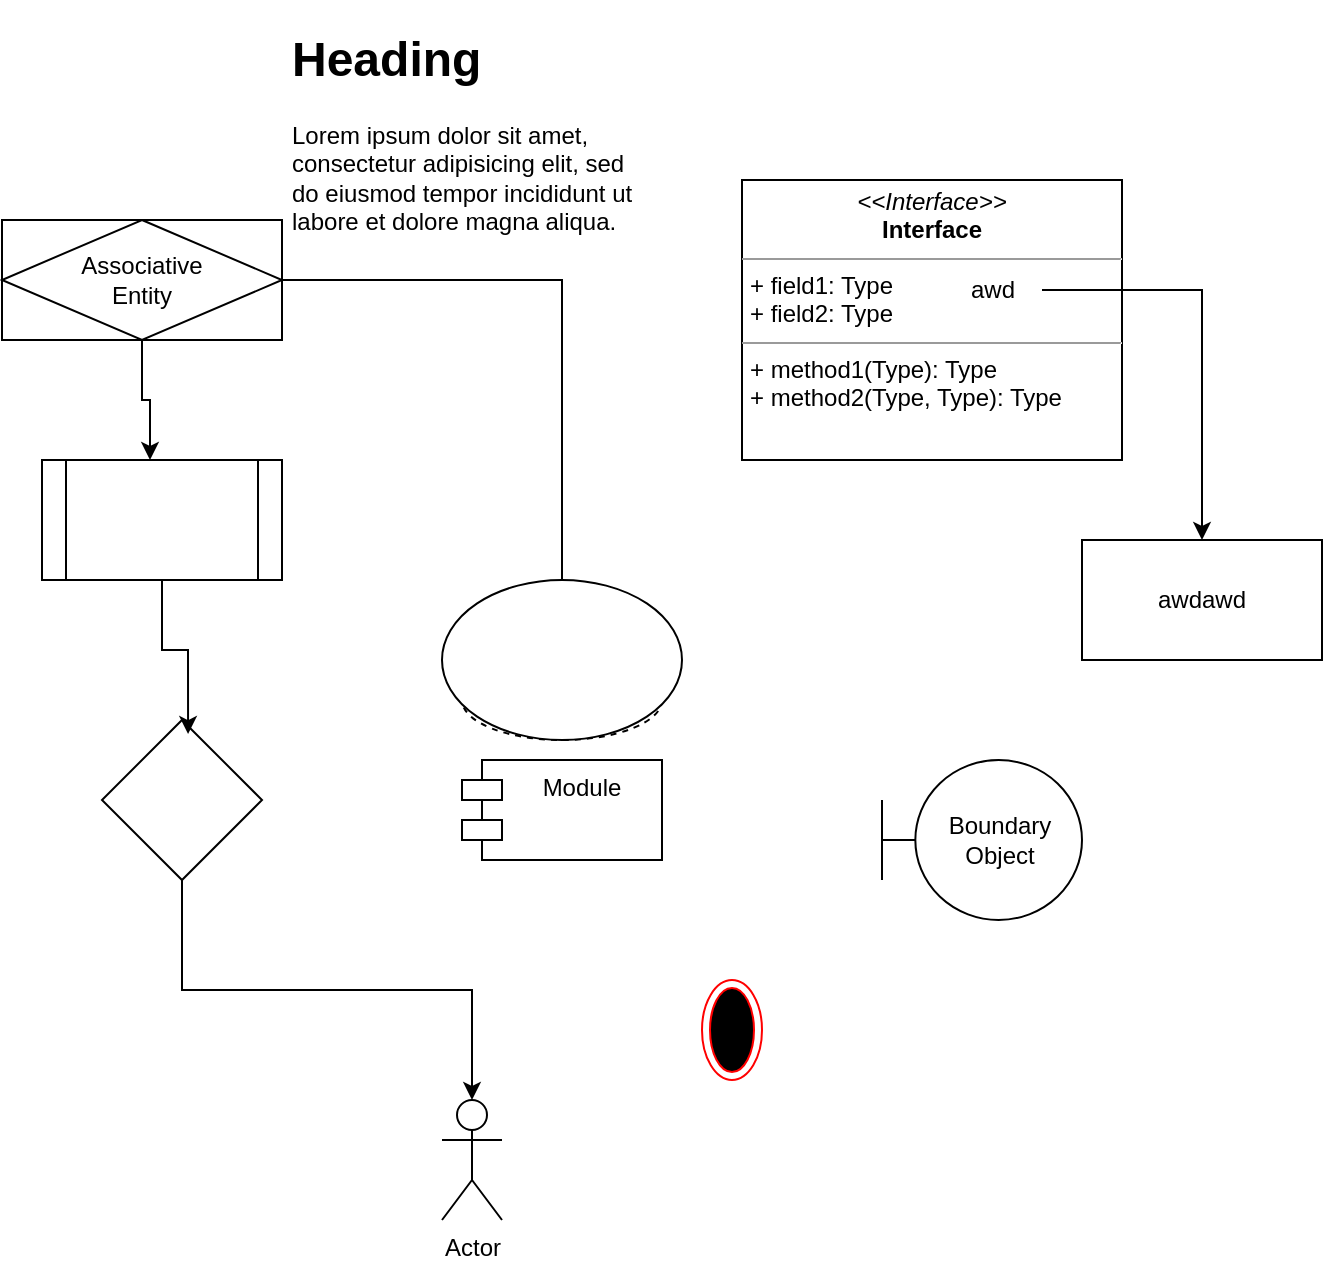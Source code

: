 <mxfile version="22.1.11" type="github">
  <diagram name="第 1 页" id="3JIc8dy5aZu-XoGQvfik">
    <mxGraphModel dx="1194" dy="1834" grid="1" gridSize="10" guides="1" tooltips="1" connect="1" arrows="1" fold="1" page="1" pageScale="1" pageWidth="827" pageHeight="1169" math="0" shadow="0">
      <root>
        <mxCell id="0" />
        <mxCell id="1" parent="0" />
        <mxCell id="5Hhgkj8GtPOUE0QWpRWp-1" value="Attribute" style="ellipse;whiteSpace=wrap;html=1;align=center;dashed=1;" parent="1" vertex="1">
          <mxGeometry x="360" y="320" width="100" height="40" as="geometry" />
        </mxCell>
        <mxCell id="5Hhgkj8GtPOUE0QWpRWp-3" style="edgeStyle=orthogonalEdgeStyle;rounded=0;orthogonalLoop=1;jettySize=auto;html=1;entryX=0.5;entryY=0;entryDx=0;entryDy=0;" parent="1" source="5Hhgkj8GtPOUE0QWpRWp-2" target="5Hhgkj8GtPOUE0QWpRWp-1" edge="1">
          <mxGeometry relative="1" as="geometry" />
        </mxCell>
        <mxCell id="5Hhgkj8GtPOUE0QWpRWp-2" value="Associative&#xa;Entity" style="shape=associativeEntity;whiteSpace=wrap;html=1;align=center;" parent="1" vertex="1">
          <mxGeometry x="130" y="100" width="140" height="60" as="geometry" />
        </mxCell>
        <mxCell id="-tK4OKOZz4bPGVc_LX2R-1" value="" style="shape=process;whiteSpace=wrap;html=1;backgroundOutline=1;" parent="1" vertex="1">
          <mxGeometry x="150" y="220" width="120" height="60" as="geometry" />
        </mxCell>
        <mxCell id="-tK4OKOZz4bPGVc_LX2R-2" value="" style="rhombus;whiteSpace=wrap;html=1;" parent="1" vertex="1">
          <mxGeometry x="180" y="350" width="80" height="80" as="geometry" />
        </mxCell>
        <mxCell id="-tK4OKOZz4bPGVc_LX2R-3" style="edgeStyle=orthogonalEdgeStyle;rounded=0;orthogonalLoop=1;jettySize=auto;html=1;exitX=0.5;exitY=1;exitDx=0;exitDy=0;entryX=0.45;entryY=0;entryDx=0;entryDy=0;entryPerimeter=0;" parent="1" source="5Hhgkj8GtPOUE0QWpRWp-2" target="-tK4OKOZz4bPGVc_LX2R-1" edge="1">
          <mxGeometry relative="1" as="geometry" />
        </mxCell>
        <mxCell id="-tK4OKOZz4bPGVc_LX2R-4" style="edgeStyle=orthogonalEdgeStyle;rounded=0;orthogonalLoop=1;jettySize=auto;html=1;entryX=0.538;entryY=0.088;entryDx=0;entryDy=0;entryPerimeter=0;" parent="1" source="-tK4OKOZz4bPGVc_LX2R-1" target="-tK4OKOZz4bPGVc_LX2R-2" edge="1">
          <mxGeometry relative="1" as="geometry" />
        </mxCell>
        <mxCell id="-tK4OKOZz4bPGVc_LX2R-5" value="Actor" style="shape=umlActor;verticalLabelPosition=bottom;verticalAlign=top;html=1;outlineConnect=0;" parent="1" vertex="1">
          <mxGeometry x="350" y="540" width="30" height="60" as="geometry" />
        </mxCell>
        <mxCell id="-tK4OKOZz4bPGVc_LX2R-6" style="edgeStyle=orthogonalEdgeStyle;rounded=0;orthogonalLoop=1;jettySize=auto;html=1;exitX=0.5;exitY=1;exitDx=0;exitDy=0;entryX=0.5;entryY=0;entryDx=0;entryDy=0;entryPerimeter=0;" parent="1" source="-tK4OKOZz4bPGVc_LX2R-2" target="-tK4OKOZz4bPGVc_LX2R-5" edge="1">
          <mxGeometry relative="1" as="geometry" />
        </mxCell>
        <mxCell id="-tK4OKOZz4bPGVc_LX2R-7" value="Module" style="shape=module;align=left;spacingLeft=20;align=center;verticalAlign=top;whiteSpace=wrap;html=1;" parent="1" vertex="1">
          <mxGeometry x="360" y="370" width="100" height="50" as="geometry" />
        </mxCell>
        <mxCell id="-tK4OKOZz4bPGVc_LX2R-8" value="" style="ellipse;html=1;shape=endState;fillColor=#000000;strokeColor=#ff0000;" parent="1" vertex="1">
          <mxGeometry x="480" y="480" width="30" height="50" as="geometry" />
        </mxCell>
        <mxCell id="-tK4OKOZz4bPGVc_LX2R-9" value="Boundary Object" style="shape=umlBoundary;whiteSpace=wrap;html=1;" parent="1" vertex="1">
          <mxGeometry x="570" y="370" width="100" height="80" as="geometry" />
        </mxCell>
        <mxCell id="-tK4OKOZz4bPGVc_LX2R-10" value="&lt;p style=&quot;margin:0px;margin-top:4px;text-align:center;&quot;&gt;&lt;i&gt;&amp;lt;&amp;lt;Interface&amp;gt;&amp;gt;&lt;/i&gt;&lt;br/&gt;&lt;b&gt;Interface&lt;/b&gt;&lt;/p&gt;&lt;hr size=&quot;1&quot;/&gt;&lt;p style=&quot;margin:0px;margin-left:4px;&quot;&gt;+ field1: Type&lt;br/&gt;+ field2: Type&lt;/p&gt;&lt;hr size=&quot;1&quot;/&gt;&lt;p style=&quot;margin:0px;margin-left:4px;&quot;&gt;+ method1(Type): Type&lt;br/&gt;+ method2(Type, Type): Type&lt;/p&gt;" style="verticalAlign=top;align=left;overflow=fill;fontSize=12;fontFamily=Helvetica;html=1;whiteSpace=wrap;" parent="1" vertex="1">
          <mxGeometry x="500" y="80" width="190" height="140" as="geometry" />
        </mxCell>
        <mxCell id="-tK4OKOZz4bPGVc_LX2R-13" value="" style="edgeStyle=orthogonalEdgeStyle;rounded=0;orthogonalLoop=1;jettySize=auto;html=1;" parent="1" source="-tK4OKOZz4bPGVc_LX2R-11" target="-tK4OKOZz4bPGVc_LX2R-12" edge="1">
          <mxGeometry relative="1" as="geometry" />
        </mxCell>
        <mxCell id="-tK4OKOZz4bPGVc_LX2R-11" value="awd" style="text;html=1;align=center;verticalAlign=middle;resizable=0;points=[];autosize=1;strokeColor=none;fillColor=none;" parent="1" vertex="1">
          <mxGeometry x="600" y="120" width="50" height="30" as="geometry" />
        </mxCell>
        <mxCell id="-tK4OKOZz4bPGVc_LX2R-12" value="awdawd" style="whiteSpace=wrap;html=1;" parent="1" vertex="1">
          <mxGeometry x="670" y="260" width="120" height="60" as="geometry" />
        </mxCell>
        <mxCell id="RsCbBxgLhfuCwgtbbpt5-1" value="" style="ellipse;whiteSpace=wrap;html=1;" vertex="1" parent="1">
          <mxGeometry x="350" y="280" width="120" height="80" as="geometry" />
        </mxCell>
        <mxCell id="RsCbBxgLhfuCwgtbbpt5-2" value="&lt;h1&gt;Heading&lt;/h1&gt;&lt;p&gt;Lorem ipsum dolor sit amet, consectetur adipisicing elit, sed do eiusmod tempor incididunt ut labore et dolore magna aliqua.&lt;/p&gt;" style="text;html=1;strokeColor=none;fillColor=none;spacing=5;spacingTop=-20;whiteSpace=wrap;overflow=hidden;rounded=0;" vertex="1" parent="1">
          <mxGeometry x="270" width="190" height="120" as="geometry" />
        </mxCell>
      </root>
    </mxGraphModel>
  </diagram>
</mxfile>
